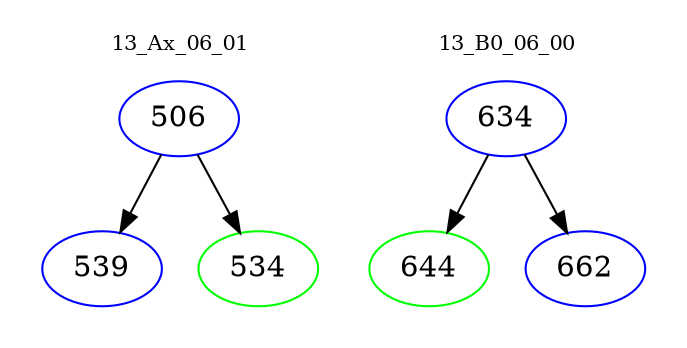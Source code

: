 digraph{
subgraph cluster_0 {
color = white
label = "13_Ax_06_01";
fontsize=10;
T0_506 [label="506", color="blue"]
T0_506 -> T0_539 [color="black"]
T0_539 [label="539", color="blue"]
T0_506 -> T0_534 [color="black"]
T0_534 [label="534", color="green"]
}
subgraph cluster_1 {
color = white
label = "13_B0_06_00";
fontsize=10;
T1_634 [label="634", color="blue"]
T1_634 -> T1_644 [color="black"]
T1_644 [label="644", color="green"]
T1_634 -> T1_662 [color="black"]
T1_662 [label="662", color="blue"]
}
}
